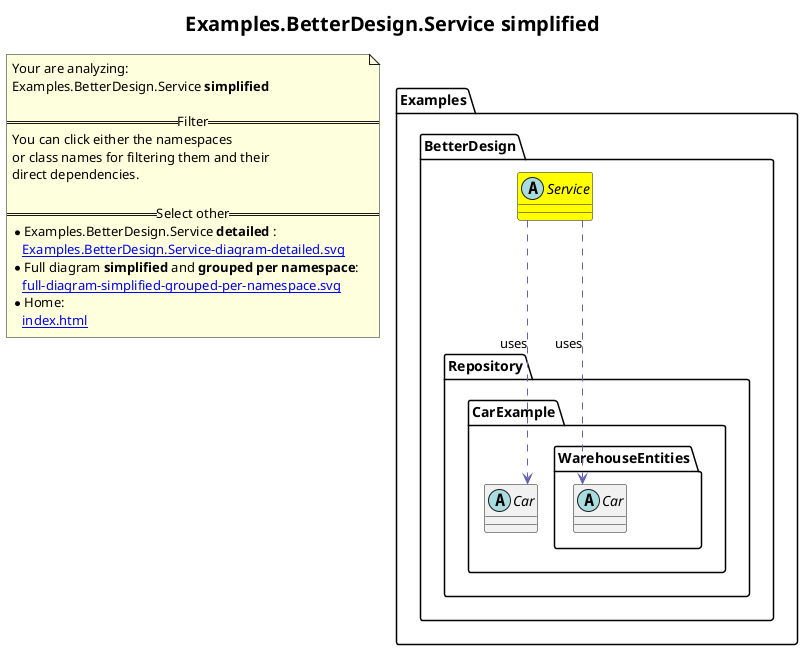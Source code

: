 @startuml
skinparam linetype ortho
title <size:20>Examples.BetterDesign.Service **simplified** </size>
note "Your are analyzing:\nExamples.BetterDesign.Service **simplified** \n\n==Filter==\nYou can click either the namespaces \nor class names for filtering them and their\ndirect dependencies.\n\n==Select other==\n* Examples.BetterDesign.Service **detailed** :\n   [[Examples.BetterDesign.Service-diagram-detailed.svg]]\n* Full diagram **simplified** and **grouped per namespace**:\n   [[full-diagram-simplified-grouped-per-namespace.svg]]\n* Home:\n   [[index.html]]" as FloatingNote
  abstract class Examples.BetterDesign.Service [[Examples.BetterDesign.Service-diagram-simplified.svg]] #yellow {
  }
      abstract class Examples.BetterDesign.Repository.CarExample.Car [[Examples.BetterDesign.Repository.CarExample.Car-diagram-simplified.svg]]  {
      }
        abstract class Examples.BetterDesign.Repository.CarExample.WarehouseEntities.Car [[Examples.BetterDesign.Repository.CarExample.WarehouseEntities.Car-diagram-simplified.svg]]  {
        }
 ' *************************************** 
 ' *************************************** 
 ' *************************************** 
' Class relations extracted from namespace:
' Examples.BetterDesign
Examples.BetterDesign.Service .[#6060BB].> Examples.BetterDesign.Repository.CarExample.Car  : uses 
Examples.BetterDesign.Service .[#6060BB].> Examples.BetterDesign.Repository.CarExample.WarehouseEntities.Car  : uses 
' Class relations extracted from namespace:
' Examples.BetterDesign.Repository.CarExample
' Class relations extracted from namespace:
' Examples.BetterDesign.Repository.CarExample.WarehouseEntities
@enduml